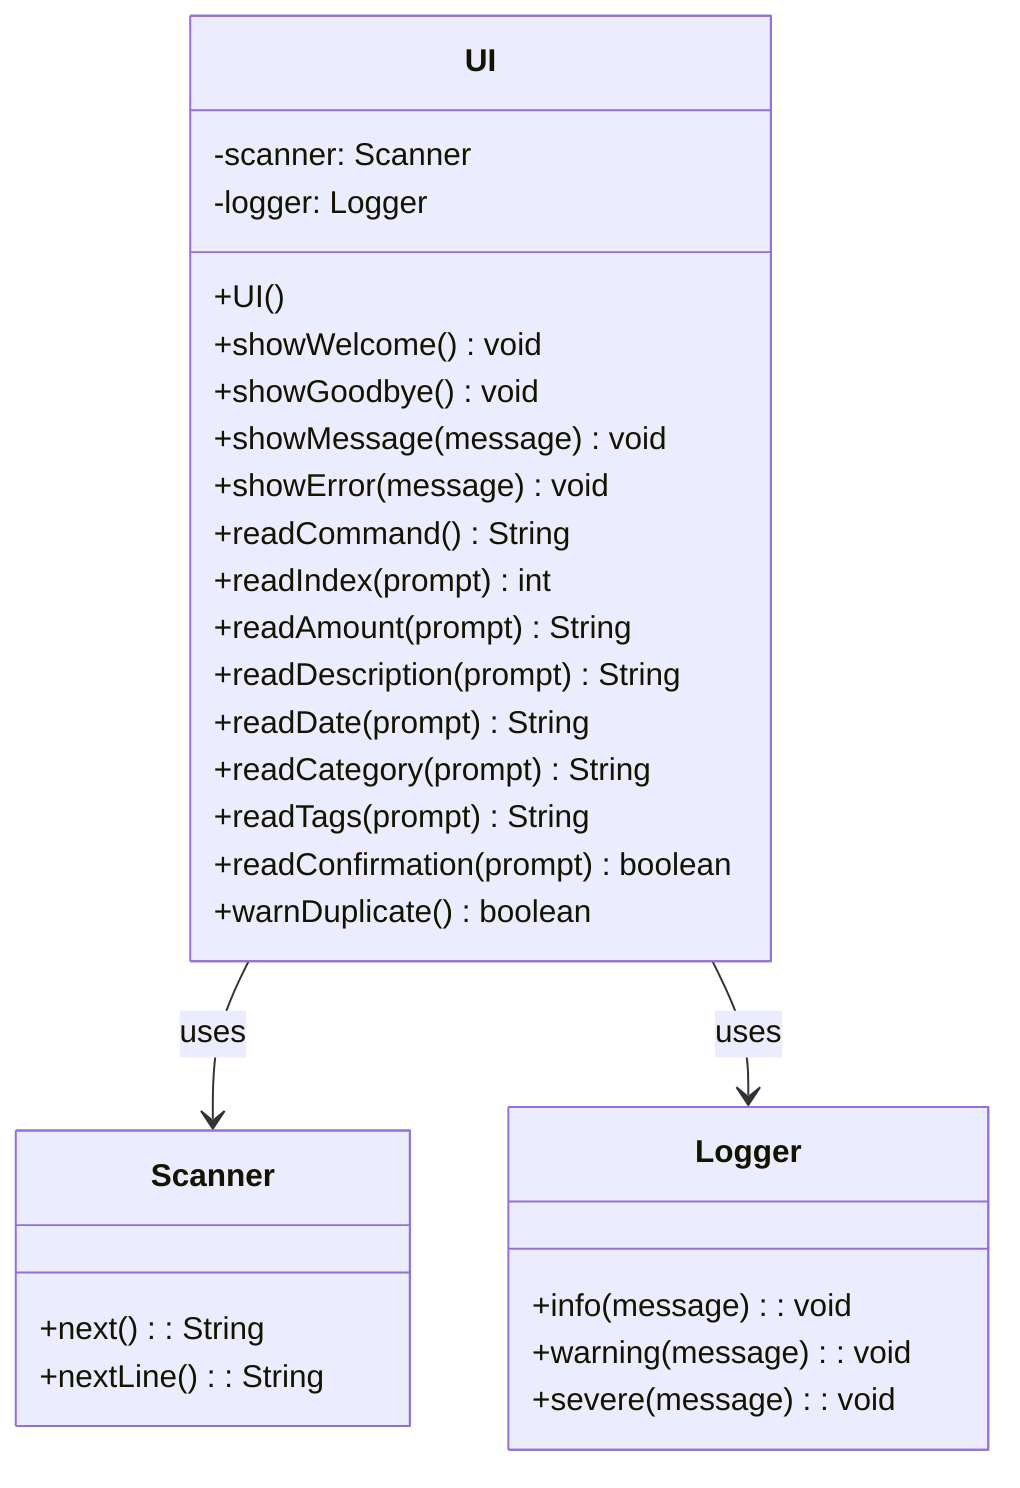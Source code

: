 classDiagram
    class UI {
        -scanner: Scanner
        -logger: Logger
        +UI()
        +showWelcome() void
        +showGoodbye() void
        +showMessage(message) void
        +showError(message) void
        +readCommand() String
        +readIndex(prompt) int
        +readAmount(prompt) String
        +readDescription(prompt) String
        +readDate(prompt) String
        +readCategory(prompt) String
        +readTags(prompt) String
        +readConfirmation(prompt) boolean
        +warnDuplicate() boolean
    }

    class Scanner {
        +next(): String
        +nextLine(): String
    }

    class Logger {
        +info(message): void
        +warning(message): void
        +severe(message): void
    }

    UI --> Scanner : uses
    UI --> Logger : uses
